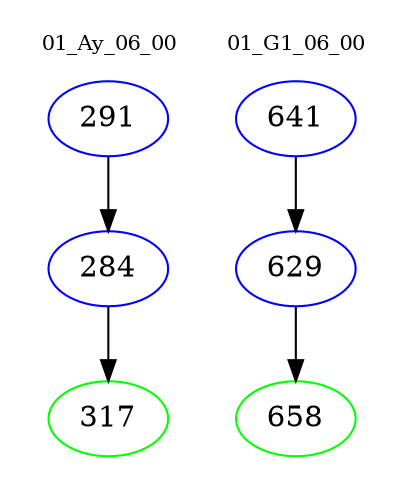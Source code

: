 digraph{
subgraph cluster_0 {
color = white
label = "01_Ay_06_00";
fontsize=10;
T0_291 [label="291", color="blue"]
T0_291 -> T0_284 [color="black"]
T0_284 [label="284", color="blue"]
T0_284 -> T0_317 [color="black"]
T0_317 [label="317", color="green"]
}
subgraph cluster_1 {
color = white
label = "01_G1_06_00";
fontsize=10;
T1_641 [label="641", color="blue"]
T1_641 -> T1_629 [color="black"]
T1_629 [label="629", color="blue"]
T1_629 -> T1_658 [color="black"]
T1_658 [label="658", color="green"]
}
}
